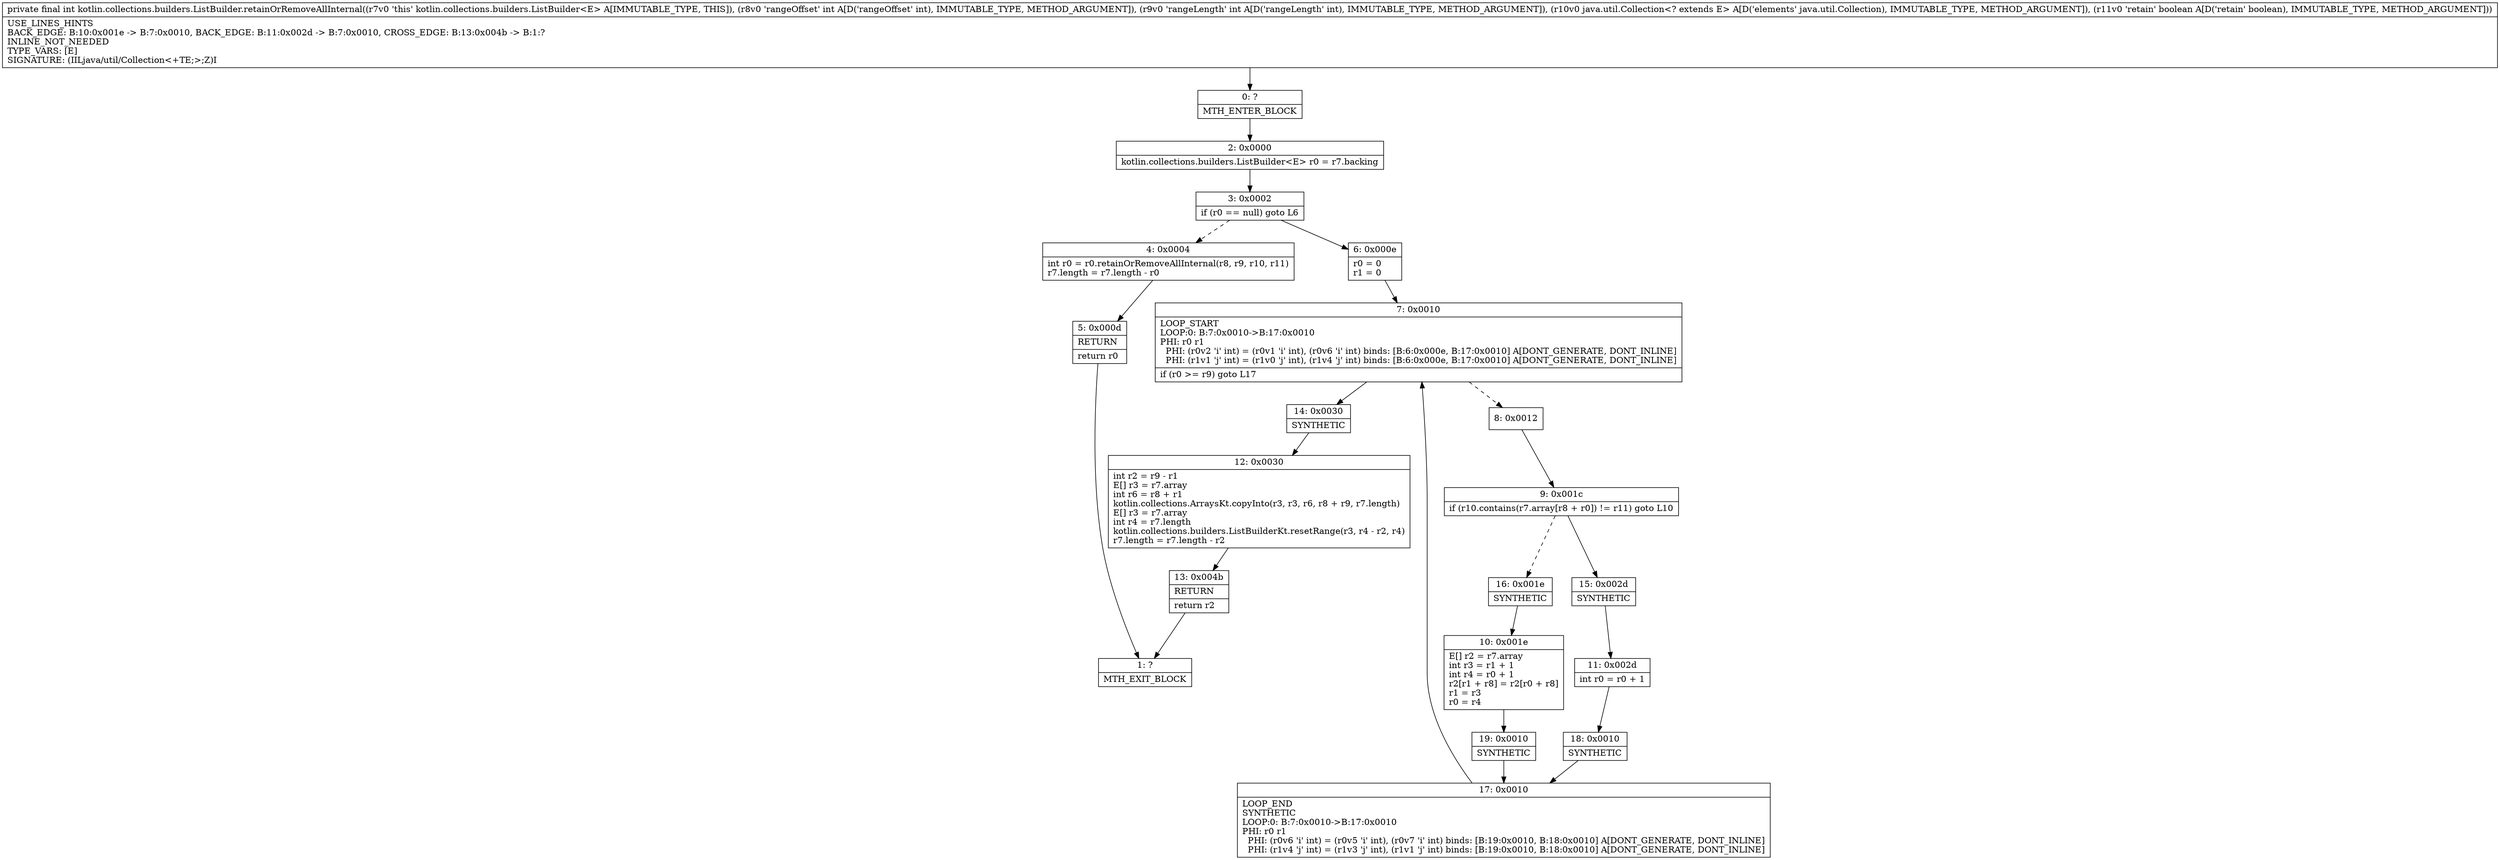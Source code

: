 digraph "CFG forkotlin.collections.builders.ListBuilder.retainOrRemoveAllInternal(IILjava\/util\/Collection;Z)I" {
Node_0 [shape=record,label="{0\:\ ?|MTH_ENTER_BLOCK\l}"];
Node_2 [shape=record,label="{2\:\ 0x0000|kotlin.collections.builders.ListBuilder\<E\> r0 = r7.backing\l}"];
Node_3 [shape=record,label="{3\:\ 0x0002|if (r0 == null) goto L6\l}"];
Node_4 [shape=record,label="{4\:\ 0x0004|int r0 = r0.retainOrRemoveAllInternal(r8, r9, r10, r11)\lr7.length = r7.length \- r0\l}"];
Node_5 [shape=record,label="{5\:\ 0x000d|RETURN\l|return r0\l}"];
Node_1 [shape=record,label="{1\:\ ?|MTH_EXIT_BLOCK\l}"];
Node_6 [shape=record,label="{6\:\ 0x000e|r0 = 0\lr1 = 0\l}"];
Node_7 [shape=record,label="{7\:\ 0x0010|LOOP_START\lLOOP:0: B:7:0x0010\-\>B:17:0x0010\lPHI: r0 r1 \l  PHI: (r0v2 'i' int) = (r0v1 'i' int), (r0v6 'i' int) binds: [B:6:0x000e, B:17:0x0010] A[DONT_GENERATE, DONT_INLINE]\l  PHI: (r1v1 'j' int) = (r1v0 'j' int), (r1v4 'j' int) binds: [B:6:0x000e, B:17:0x0010] A[DONT_GENERATE, DONT_INLINE]\l|if (r0 \>= r9) goto L17\l}"];
Node_8 [shape=record,label="{8\:\ 0x0012}"];
Node_9 [shape=record,label="{9\:\ 0x001c|if (r10.contains(r7.array[r8 + r0]) != r11) goto L10\l}"];
Node_15 [shape=record,label="{15\:\ 0x002d|SYNTHETIC\l}"];
Node_11 [shape=record,label="{11\:\ 0x002d|int r0 = r0 + 1\l}"];
Node_18 [shape=record,label="{18\:\ 0x0010|SYNTHETIC\l}"];
Node_17 [shape=record,label="{17\:\ 0x0010|LOOP_END\lSYNTHETIC\lLOOP:0: B:7:0x0010\-\>B:17:0x0010\lPHI: r0 r1 \l  PHI: (r0v6 'i' int) = (r0v5 'i' int), (r0v7 'i' int) binds: [B:19:0x0010, B:18:0x0010] A[DONT_GENERATE, DONT_INLINE]\l  PHI: (r1v4 'j' int) = (r1v3 'j' int), (r1v1 'j' int) binds: [B:19:0x0010, B:18:0x0010] A[DONT_GENERATE, DONT_INLINE]\l}"];
Node_16 [shape=record,label="{16\:\ 0x001e|SYNTHETIC\l}"];
Node_10 [shape=record,label="{10\:\ 0x001e|E[] r2 = r7.array\lint r3 = r1 + 1\lint r4 = r0 + 1\lr2[r1 + r8] = r2[r0 + r8]\lr1 = r3\lr0 = r4\l}"];
Node_19 [shape=record,label="{19\:\ 0x0010|SYNTHETIC\l}"];
Node_14 [shape=record,label="{14\:\ 0x0030|SYNTHETIC\l}"];
Node_12 [shape=record,label="{12\:\ 0x0030|int r2 = r9 \- r1\lE[] r3 = r7.array\lint r6 = r8 + r1\lkotlin.collections.ArraysKt.copyInto(r3, r3, r6, r8 + r9, r7.length)\lE[] r3 = r7.array\lint r4 = r7.length\lkotlin.collections.builders.ListBuilderKt.resetRange(r3, r4 \- r2, r4)\lr7.length = r7.length \- r2\l}"];
Node_13 [shape=record,label="{13\:\ 0x004b|RETURN\l|return r2\l}"];
MethodNode[shape=record,label="{private final int kotlin.collections.builders.ListBuilder.retainOrRemoveAllInternal((r7v0 'this' kotlin.collections.builders.ListBuilder\<E\> A[IMMUTABLE_TYPE, THIS]), (r8v0 'rangeOffset' int A[D('rangeOffset' int), IMMUTABLE_TYPE, METHOD_ARGUMENT]), (r9v0 'rangeLength' int A[D('rangeLength' int), IMMUTABLE_TYPE, METHOD_ARGUMENT]), (r10v0 java.util.Collection\<? extends E\> A[D('elements' java.util.Collection), IMMUTABLE_TYPE, METHOD_ARGUMENT]), (r11v0 'retain' boolean A[D('retain' boolean), IMMUTABLE_TYPE, METHOD_ARGUMENT]))  | USE_LINES_HINTS\lBACK_EDGE: B:10:0x001e \-\> B:7:0x0010, BACK_EDGE: B:11:0x002d \-\> B:7:0x0010, CROSS_EDGE: B:13:0x004b \-\> B:1:?\lINLINE_NOT_NEEDED\lTYPE_VARS: [E]\lSIGNATURE: (IILjava\/util\/Collection\<+TE;\>;Z)I\l}"];
MethodNode -> Node_0;Node_0 -> Node_2;
Node_2 -> Node_3;
Node_3 -> Node_4[style=dashed];
Node_3 -> Node_6;
Node_4 -> Node_5;
Node_5 -> Node_1;
Node_6 -> Node_7;
Node_7 -> Node_8[style=dashed];
Node_7 -> Node_14;
Node_8 -> Node_9;
Node_9 -> Node_15;
Node_9 -> Node_16[style=dashed];
Node_15 -> Node_11;
Node_11 -> Node_18;
Node_18 -> Node_17;
Node_17 -> Node_7;
Node_16 -> Node_10;
Node_10 -> Node_19;
Node_19 -> Node_17;
Node_14 -> Node_12;
Node_12 -> Node_13;
Node_13 -> Node_1;
}

